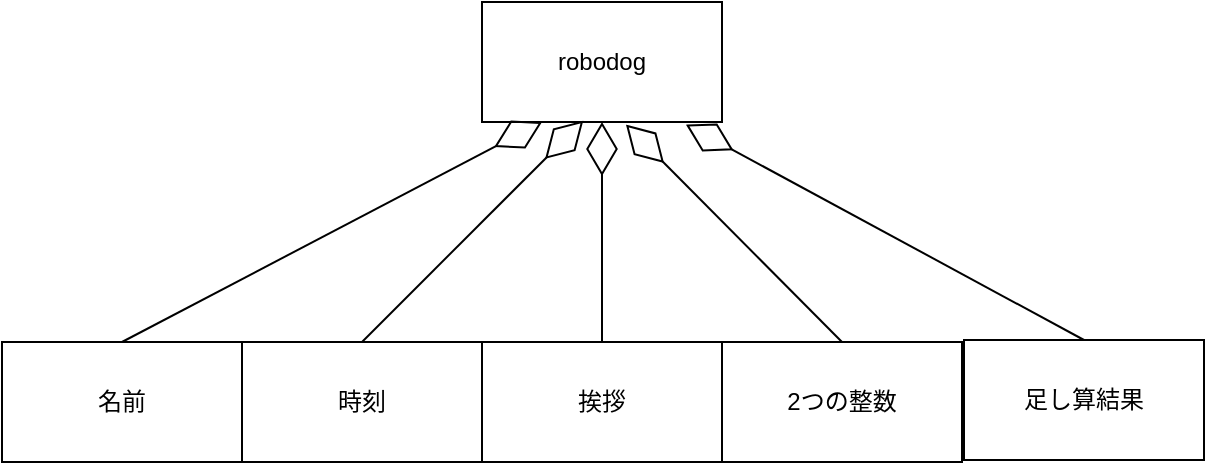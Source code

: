 <mxfile>
    <diagram id="F_EjF1scUbsgKzd2w_Qt" name="ページ1">
        <mxGraphModel dx="746" dy="419" grid="1" gridSize="10" guides="1" tooltips="1" connect="1" arrows="1" fold="1" page="1" pageScale="1" pageWidth="827" pageHeight="1169" math="0" shadow="0">
            <root>
                <mxCell id="0"/>
                <mxCell id="1" parent="0"/>
                <mxCell id="2" value="robodog" style="rounded=0;whiteSpace=wrap;html=1;" vertex="1" parent="1">
                    <mxGeometry x="430" y="30" width="120" height="60" as="geometry"/>
                </mxCell>
                <mxCell id="3" value="名前" style="rounded=0;whiteSpace=wrap;html=1;" vertex="1" parent="1">
                    <mxGeometry x="190" y="200" width="120" height="60" as="geometry"/>
                </mxCell>
                <mxCell id="5" value="" style="endArrow=diamondThin;endFill=0;endSize=24;html=1;entryX=0.25;entryY=1;entryDx=0;entryDy=0;exitX=0.5;exitY=0;exitDx=0;exitDy=0;" edge="1" parent="1" source="3" target="2">
                    <mxGeometry width="160" relative="1" as="geometry">
                        <mxPoint x="260" y="190" as="sourcePoint"/>
                        <mxPoint x="420" y="190" as="targetPoint"/>
                    </mxGeometry>
                </mxCell>
                <mxCell id="6" value="時刻" style="rounded=0;whiteSpace=wrap;html=1;" vertex="1" parent="1">
                    <mxGeometry x="310" y="200" width="120" height="60" as="geometry"/>
                </mxCell>
                <mxCell id="7" value="挨拶" style="rounded=0;whiteSpace=wrap;html=1;" vertex="1" parent="1">
                    <mxGeometry x="430" y="200" width="120" height="60" as="geometry"/>
                </mxCell>
                <mxCell id="8" value="2つの整数" style="rounded=0;whiteSpace=wrap;html=1;" vertex="1" parent="1">
                    <mxGeometry x="550" y="200" width="120" height="60" as="geometry"/>
                </mxCell>
                <mxCell id="9" value="" style="endArrow=diamondThin;endFill=0;endSize=24;html=1;entryX=0.422;entryY=0.989;entryDx=0;entryDy=0;entryPerimeter=0;exitX=0.5;exitY=0;exitDx=0;exitDy=0;" edge="1" parent="1" source="6" target="2">
                    <mxGeometry width="160" relative="1" as="geometry">
                        <mxPoint x="260" y="190" as="sourcePoint"/>
                        <mxPoint x="420" y="190" as="targetPoint"/>
                    </mxGeometry>
                </mxCell>
                <mxCell id="10" value="" style="endArrow=diamondThin;endFill=0;endSize=24;html=1;entryX=0.5;entryY=1;entryDx=0;entryDy=0;exitX=0.5;exitY=0;exitDx=0;exitDy=0;" edge="1" parent="1" source="7" target="2">
                    <mxGeometry width="160" relative="1" as="geometry">
                        <mxPoint x="260" y="190" as="sourcePoint"/>
                        <mxPoint x="420" y="190" as="targetPoint"/>
                    </mxGeometry>
                </mxCell>
                <mxCell id="11" value="" style="endArrow=diamondThin;endFill=0;endSize=24;html=1;entryX=0.6;entryY=1.022;entryDx=0;entryDy=0;entryPerimeter=0;exitX=0.5;exitY=0;exitDx=0;exitDy=0;" edge="1" parent="1" source="8" target="2">
                    <mxGeometry width="160" relative="1" as="geometry">
                        <mxPoint x="260" y="190" as="sourcePoint"/>
                        <mxPoint x="420" y="190" as="targetPoint"/>
                    </mxGeometry>
                </mxCell>
                <mxCell id="12" value="足し算結果" style="rounded=0;whiteSpace=wrap;html=1;" vertex="1" parent="1">
                    <mxGeometry x="671" y="199" width="120" height="60" as="geometry"/>
                </mxCell>
                <mxCell id="13" value="" style="endArrow=diamondThin;endFill=0;endSize=24;html=1;entryX=0.85;entryY=1.022;entryDx=0;entryDy=0;entryPerimeter=0;exitX=0.5;exitY=0;exitDx=0;exitDy=0;" edge="1" parent="1" source="12" target="2">
                    <mxGeometry width="160" relative="1" as="geometry">
                        <mxPoint x="381" y="189" as="sourcePoint"/>
                        <mxPoint x="590" y="100" as="targetPoint"/>
                    </mxGeometry>
                </mxCell>
            </root>
        </mxGraphModel>
    </diagram>
</mxfile>